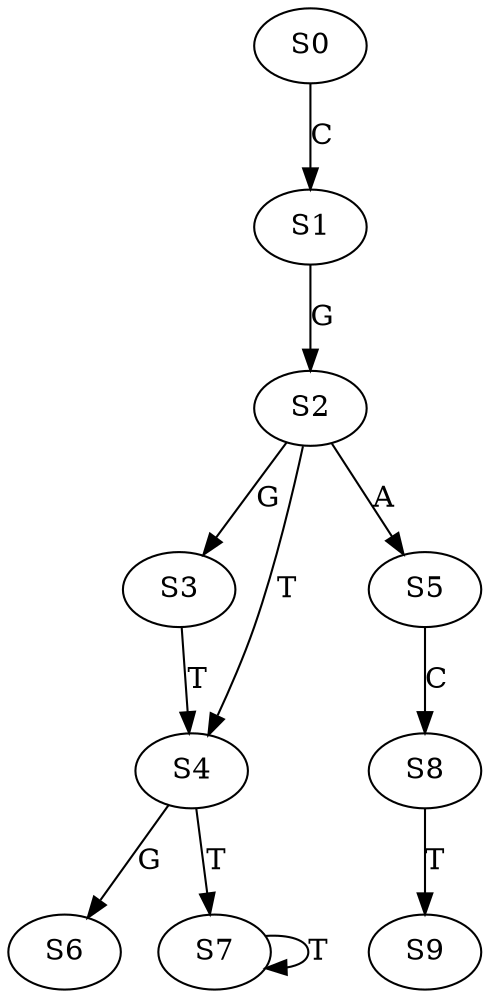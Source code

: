 strict digraph  {
	S0 -> S1 [ label = C ];
	S1 -> S2 [ label = G ];
	S2 -> S3 [ label = G ];
	S2 -> S4 [ label = T ];
	S2 -> S5 [ label = A ];
	S3 -> S4 [ label = T ];
	S4 -> S6 [ label = G ];
	S4 -> S7 [ label = T ];
	S5 -> S8 [ label = C ];
	S7 -> S7 [ label = T ];
	S8 -> S9 [ label = T ];
}
